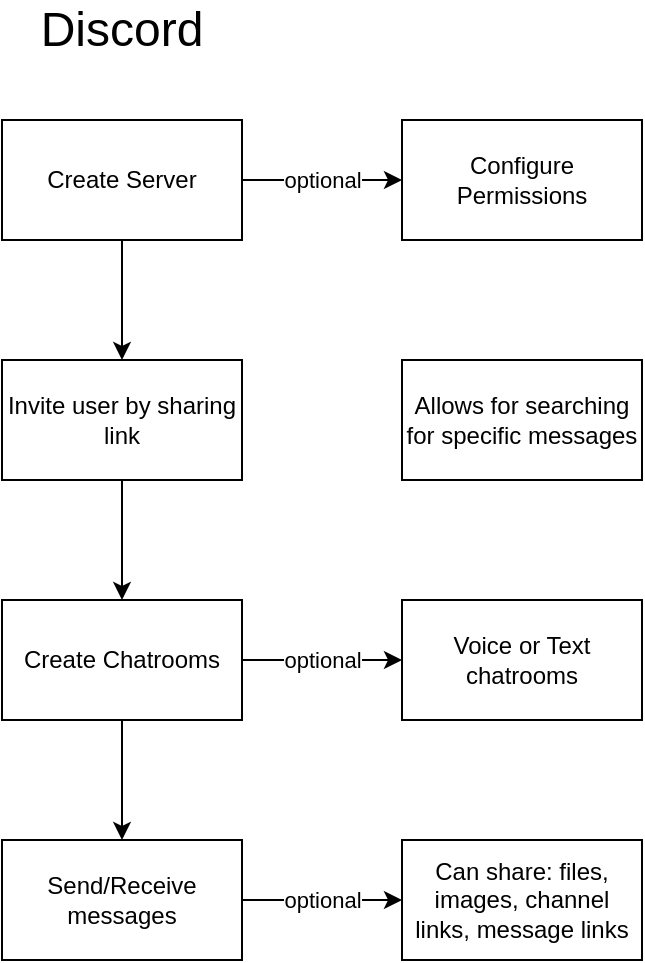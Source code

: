 <mxfile version="23.1.5" type="github">
  <diagram name="Pagina-1" id="mqN2JMdyRUOYHG_dp19g">
    <mxGraphModel dx="1434" dy="738" grid="1" gridSize="10" guides="1" tooltips="1" connect="1" arrows="1" fold="1" page="1" pageScale="1" pageWidth="827" pageHeight="1169" math="0" shadow="0">
      <root>
        <mxCell id="0" />
        <mxCell id="1" parent="0" />
        <mxCell id="zezGZ4_kvclbQ4wT1QYB-7" style="edgeStyle=orthogonalEdgeStyle;rounded=0;orthogonalLoop=1;jettySize=auto;html=1;" edge="1" parent="1" source="zezGZ4_kvclbQ4wT1QYB-1" target="zezGZ4_kvclbQ4wT1QYB-3">
          <mxGeometry relative="1" as="geometry" />
        </mxCell>
        <mxCell id="zezGZ4_kvclbQ4wT1QYB-15" value="optional" style="edgeStyle=orthogonalEdgeStyle;rounded=0;orthogonalLoop=1;jettySize=auto;html=1;" edge="1" parent="1" source="zezGZ4_kvclbQ4wT1QYB-1" target="zezGZ4_kvclbQ4wT1QYB-10">
          <mxGeometry relative="1" as="geometry" />
        </mxCell>
        <mxCell id="zezGZ4_kvclbQ4wT1QYB-1" value="Create Server" style="rounded=0;whiteSpace=wrap;html=1;" vertex="1" parent="1">
          <mxGeometry x="80" y="80" width="120" height="60" as="geometry" />
        </mxCell>
        <mxCell id="zezGZ4_kvclbQ4wT1QYB-2" value="&lt;font style=&quot;font-size: 24px;&quot;&gt;Discord&lt;/font&gt;" style="text;html=1;align=center;verticalAlign=middle;whiteSpace=wrap;rounded=0;" vertex="1" parent="1">
          <mxGeometry x="110" y="20" width="60" height="30" as="geometry" />
        </mxCell>
        <mxCell id="zezGZ4_kvclbQ4wT1QYB-8" style="edgeStyle=orthogonalEdgeStyle;rounded=0;orthogonalLoop=1;jettySize=auto;html=1;" edge="1" parent="1" source="zezGZ4_kvclbQ4wT1QYB-3" target="zezGZ4_kvclbQ4wT1QYB-5">
          <mxGeometry relative="1" as="geometry" />
        </mxCell>
        <mxCell id="zezGZ4_kvclbQ4wT1QYB-3" value="Invite user by sharing link" style="rounded=0;whiteSpace=wrap;html=1;" vertex="1" parent="1">
          <mxGeometry x="80" y="200" width="120" height="60" as="geometry" />
        </mxCell>
        <mxCell id="zezGZ4_kvclbQ4wT1QYB-9" style="edgeStyle=orthogonalEdgeStyle;rounded=0;orthogonalLoop=1;jettySize=auto;html=1;" edge="1" parent="1" source="zezGZ4_kvclbQ4wT1QYB-5" target="zezGZ4_kvclbQ4wT1QYB-6">
          <mxGeometry relative="1" as="geometry" />
        </mxCell>
        <mxCell id="zezGZ4_kvclbQ4wT1QYB-14" value="optional" style="edgeStyle=orthogonalEdgeStyle;rounded=0;orthogonalLoop=1;jettySize=auto;html=1;" edge="1" parent="1">
          <mxGeometry relative="1" as="geometry">
            <mxPoint x="200" y="350" as="sourcePoint" />
            <mxPoint x="280" y="350" as="targetPoint" />
          </mxGeometry>
        </mxCell>
        <mxCell id="zezGZ4_kvclbQ4wT1QYB-5" value="Create Chatrooms" style="rounded=0;whiteSpace=wrap;html=1;" vertex="1" parent="1">
          <mxGeometry x="80" y="320" width="120" height="60" as="geometry" />
        </mxCell>
        <mxCell id="zezGZ4_kvclbQ4wT1QYB-12" value="optional" style="edgeStyle=orthogonalEdgeStyle;rounded=0;orthogonalLoop=1;jettySize=auto;html=1;" edge="1" parent="1" source="zezGZ4_kvclbQ4wT1QYB-6" target="zezGZ4_kvclbQ4wT1QYB-11">
          <mxGeometry relative="1" as="geometry" />
        </mxCell>
        <mxCell id="zezGZ4_kvclbQ4wT1QYB-6" value="Send/Receive messages" style="rounded=0;whiteSpace=wrap;html=1;" vertex="1" parent="1">
          <mxGeometry x="80" y="440" width="120" height="60" as="geometry" />
        </mxCell>
        <mxCell id="zezGZ4_kvclbQ4wT1QYB-10" value="Configure Permissions" style="rounded=0;whiteSpace=wrap;html=1;" vertex="1" parent="1">
          <mxGeometry x="280" y="80" width="120" height="60" as="geometry" />
        </mxCell>
        <mxCell id="zezGZ4_kvclbQ4wT1QYB-11" value="Can share: files, images, channel links, message links" style="rounded=0;whiteSpace=wrap;html=1;" vertex="1" parent="1">
          <mxGeometry x="280" y="440" width="120" height="60" as="geometry" />
        </mxCell>
        <mxCell id="zezGZ4_kvclbQ4wT1QYB-13" value="Voice or Text chatrooms" style="rounded=0;whiteSpace=wrap;html=1;" vertex="1" parent="1">
          <mxGeometry x="280" y="320" width="120" height="60" as="geometry" />
        </mxCell>
        <mxCell id="zezGZ4_kvclbQ4wT1QYB-16" value="Allows for searching for specific messages" style="rounded=0;whiteSpace=wrap;html=1;" vertex="1" parent="1">
          <mxGeometry x="280" y="200" width="120" height="60" as="geometry" />
        </mxCell>
      </root>
    </mxGraphModel>
  </diagram>
</mxfile>

